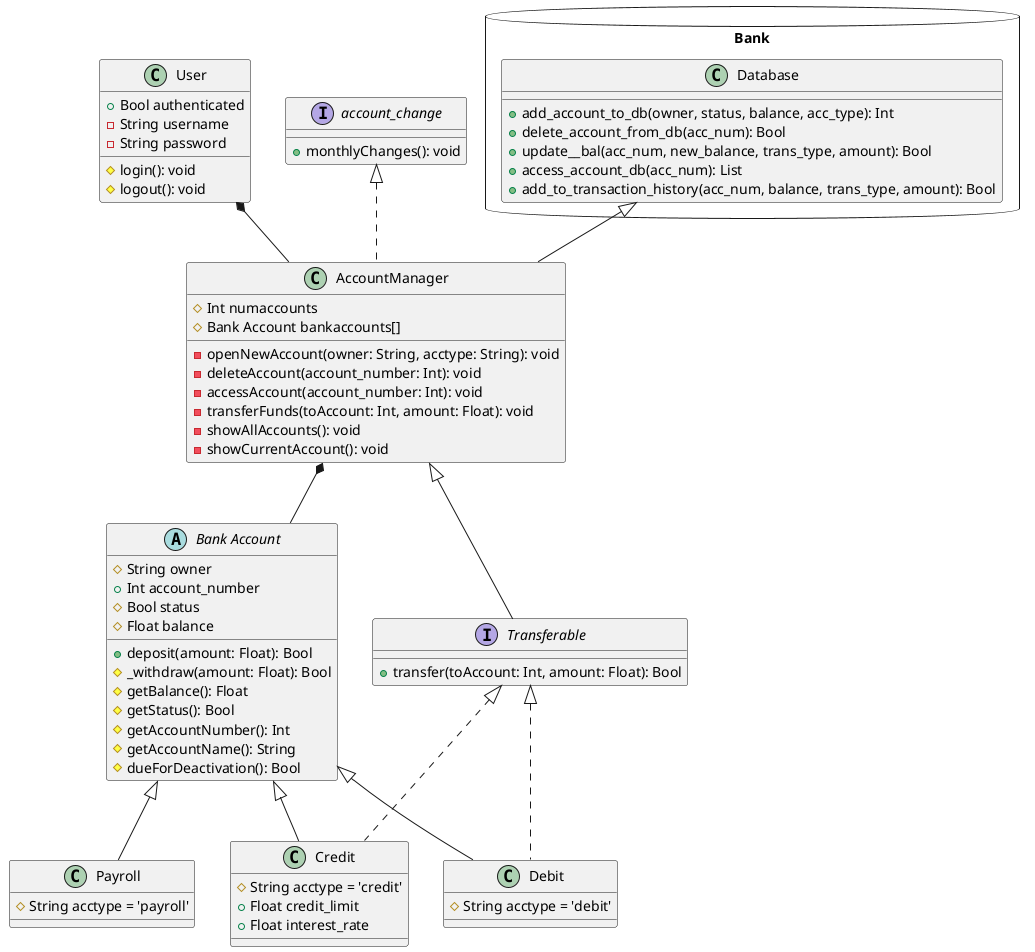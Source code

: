@startuml Banking

abstract class "Bank Account" {
    #String owner
    +Int account_number
    #Bool status
    #Float balance
    +deposit(amount: Float): Bool
    #_withdraw(amount: Float): Bool
    #getBalance(): Float
    #getStatus(): Bool
    #getAccountNumber(): Int
    #getAccountName(): String
    #dueForDeactivation(): Bool
}

interface Transferable {
    +transfer(toAccount: Int, amount: Float): Bool
}

class Payroll {
    #String acctype = 'payroll'
}

class Debit {
    #String acctype = 'debit'
}

class Credit {
    #String acctype = 'credit'
    +Float credit_limit
    +Float interest_rate
}

class User {
    +Bool authenticated
    -String username
    -String password
    #login(): void
    #logout(): void
}

class AccountManager {
    #Int numaccounts
    #Bank Account bankaccounts[]
    -openNewAccount(owner: String, acctype: String): void
    -deleteAccount(account_number: Int): void
    -accessAccount(account_number: Int): void
    -transferFunds(toAccount: Int, amount: Float): void
    -showAllAccounts(): void
    -showCurrentAccount(): void
}

package Bank <<Database>> {
    class Database {
        +add_account_to_db(owner, status, balance, acc_type): Int
        +delete_account_from_db(acc_num): Bool
        +update__bal(acc_num, new_balance, trans_type, amount): Bool
        +access_account_db(acc_num): List
        +add_to_transaction_history(acc_num, balance, trans_type, amount): Bool
    }
}

interface account_change {
    +monthlyChanges(): void
}

Database <|-- AccountManager
account_change <|.. AccountManager
AccountManager <|-- Transferable
User *-- AccountManager
AccountManager *-- "Bank Account"
"Bank Account" <|-- Payroll
"Bank Account" <|-- Debit
"Bank Account" <|-- Credit
Transferable <|.. Credit
Transferable <|.. Debit

@enduml